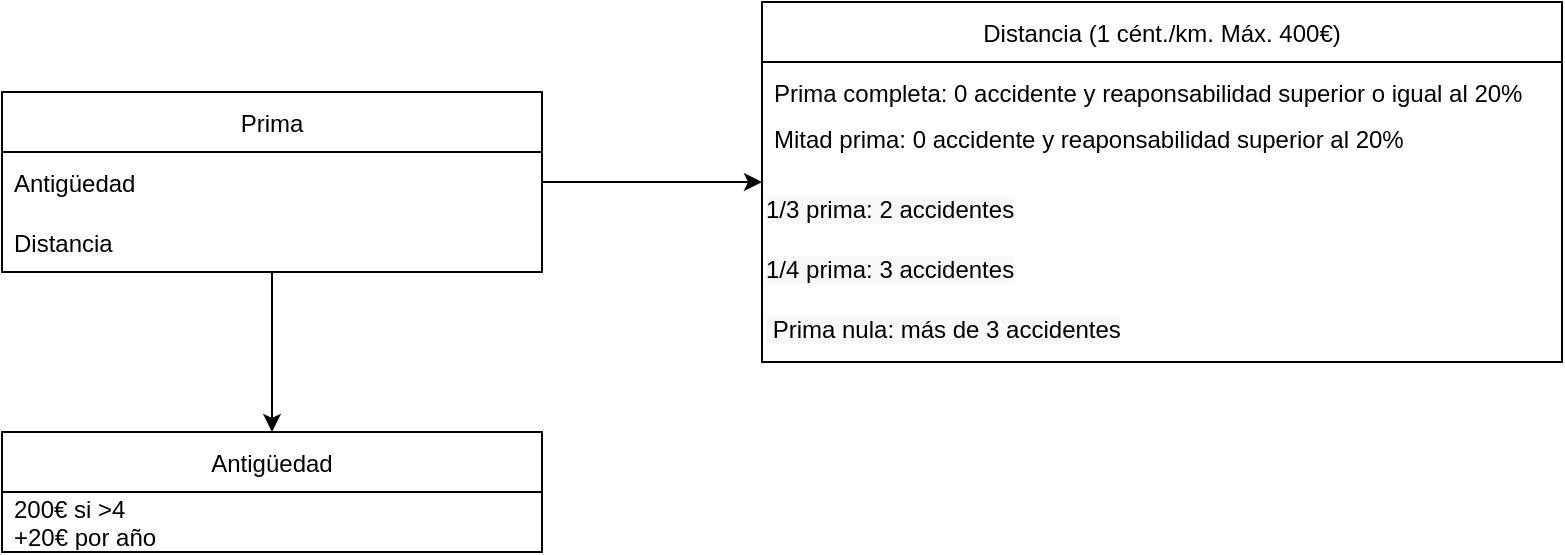 <mxfile>
    <diagram id="7KJ98_ulvrKxVQIv_mSL" name="Página-1">
        <mxGraphModel dx="598" dy="569" grid="1" gridSize="10" guides="1" tooltips="1" connect="1" arrows="1" fold="1" page="1" pageScale="1" pageWidth="827" pageHeight="1169" math="0" shadow="0">
            <root>
                <mxCell id="0"/>
                <mxCell id="1" parent="0"/>
                <mxCell id="9" value="" style="edgeStyle=none;html=1;" edge="1" parent="1" source="2" target="6">
                    <mxGeometry relative="1" as="geometry"/>
                </mxCell>
                <mxCell id="16" value="" style="edgeStyle=none;html=1;fontSize=11;" edge="1" parent="1" source="2" target="13">
                    <mxGeometry relative="1" as="geometry"/>
                </mxCell>
                <mxCell id="2" value="Prima" style="swimlane;fontStyle=0;childLayout=stackLayout;horizontal=1;startSize=30;horizontalStack=0;resizeParent=1;resizeParentMax=0;resizeLast=0;collapsible=1;marginBottom=0;" vertex="1" parent="1">
                    <mxGeometry x="110" y="140" width="270" height="90" as="geometry"/>
                </mxCell>
                <mxCell id="3" value="Antigüedad" style="text;strokeColor=none;fillColor=none;align=left;verticalAlign=middle;spacingLeft=4;spacingRight=4;overflow=hidden;points=[[0,0.5],[1,0.5]];portConstraint=eastwest;rotatable=0;" vertex="1" parent="2">
                    <mxGeometry y="30" width="270" height="30" as="geometry"/>
                </mxCell>
                <mxCell id="4" value="Distancia" style="text;strokeColor=none;fillColor=none;align=left;verticalAlign=middle;spacingLeft=4;spacingRight=4;overflow=hidden;points=[[0,0.5],[1,0.5]];portConstraint=eastwest;rotatable=0;" vertex="1" parent="2">
                    <mxGeometry y="60" width="270" height="30" as="geometry"/>
                </mxCell>
                <mxCell id="6" value="Distancia (1 cént./km. Máx. 400€)" style="swimlane;fontStyle=0;childLayout=stackLayout;horizontal=1;startSize=30;horizontalStack=0;resizeParent=1;resizeParentMax=0;resizeLast=0;collapsible=1;marginBottom=0;" vertex="1" parent="1">
                    <mxGeometry x="490" y="95" width="400" height="180" as="geometry"/>
                </mxCell>
                <mxCell id="7" value="Prima completa: 0 accidente y reaponsabilidad superior o igual al 20% " style="text;strokeColor=none;fillColor=none;align=left;verticalAlign=middle;spacingLeft=4;spacingRight=4;overflow=hidden;points=[[0,0.5],[1,0.5]];portConstraint=eastwest;rotatable=0;" vertex="1" parent="6">
                    <mxGeometry y="30" width="400" height="30" as="geometry"/>
                </mxCell>
                <mxCell id="8" value="Mitad prima: 0 accidente y reaponsabilidad superior al 20%&#10; " style="text;strokeColor=none;fillColor=none;align=left;verticalAlign=middle;spacingLeft=4;spacingRight=4;overflow=hidden;points=[[0,0.5],[1,0.5]];portConstraint=eastwest;rotatable=0;" vertex="1" parent="6">
                    <mxGeometry y="60" width="400" height="30" as="geometry"/>
                </mxCell>
                <mxCell id="10" value="&lt;span style=&quot;color: rgb(0 , 0 , 0) ; font-family: &amp;#34;helvetica&amp;#34; ; font-size: 12px ; font-style: normal ; font-weight: 400 ; letter-spacing: normal ; text-align: left ; text-indent: 0px ; text-transform: none ; word-spacing: 0px ; background-color: rgb(248 , 249 , 250) ; display: inline ; float: none&quot;&gt;1/3 prima: 2 accidentes&lt;/span&gt;" style="text;whiteSpace=wrap;html=1;fontSize=11;" vertex="1" parent="6">
                    <mxGeometry y="90" width="400" height="30" as="geometry"/>
                </mxCell>
                <mxCell id="11" value="&lt;span style=&quot;color: rgb(0 , 0 , 0) ; font-family: &amp;#34;helvetica&amp;#34; ; font-size: 12px ; font-style: normal ; font-weight: 400 ; letter-spacing: normal ; text-align: left ; text-indent: 0px ; text-transform: none ; word-spacing: 0px ; background-color: rgb(248 , 249 , 250) ; display: inline ; float: none&quot;&gt;1/4 prima: 3 accidentes&lt;/span&gt;" style="text;whiteSpace=wrap;html=1;fontSize=11;" vertex="1" parent="6">
                    <mxGeometry y="120" width="400" height="30" as="geometry"/>
                </mxCell>
                <mxCell id="12" value="&lt;span style=&quot;color: rgb(0 , 0 , 0) ; font-family: &amp;#34;helvetica&amp;#34; ; font-size: 12px ; font-style: normal ; font-weight: 400 ; letter-spacing: normal ; text-align: left ; text-indent: 0px ; text-transform: none ; word-spacing: 0px ; background-color: rgb(248 , 249 , 250) ; display: inline ; float: none&quot;&gt;&amp;nbsp;Prima nula: más de 3 accidentes&lt;/span&gt;" style="text;whiteSpace=wrap;html=1;fontSize=11;" vertex="1" parent="6">
                    <mxGeometry y="150" width="400" height="30" as="geometry"/>
                </mxCell>
                <mxCell id="13" value="Antigüedad" style="swimlane;fontStyle=0;childLayout=stackLayout;horizontal=1;startSize=30;horizontalStack=0;resizeParent=1;resizeParentMax=0;resizeLast=0;collapsible=1;marginBottom=0;" vertex="1" parent="1">
                    <mxGeometry x="110" y="310" width="270" height="60" as="geometry"/>
                </mxCell>
                <mxCell id="15" value="200€ si &gt;4&#10;+20€ por año" style="text;strokeColor=none;fillColor=none;align=left;verticalAlign=middle;spacingLeft=4;spacingRight=4;overflow=hidden;points=[[0,0.5],[1,0.5]];portConstraint=eastwest;rotatable=0;" vertex="1" parent="13">
                    <mxGeometry y="30" width="270" height="30" as="geometry"/>
                </mxCell>
            </root>
        </mxGraphModel>
    </diagram>
</mxfile>